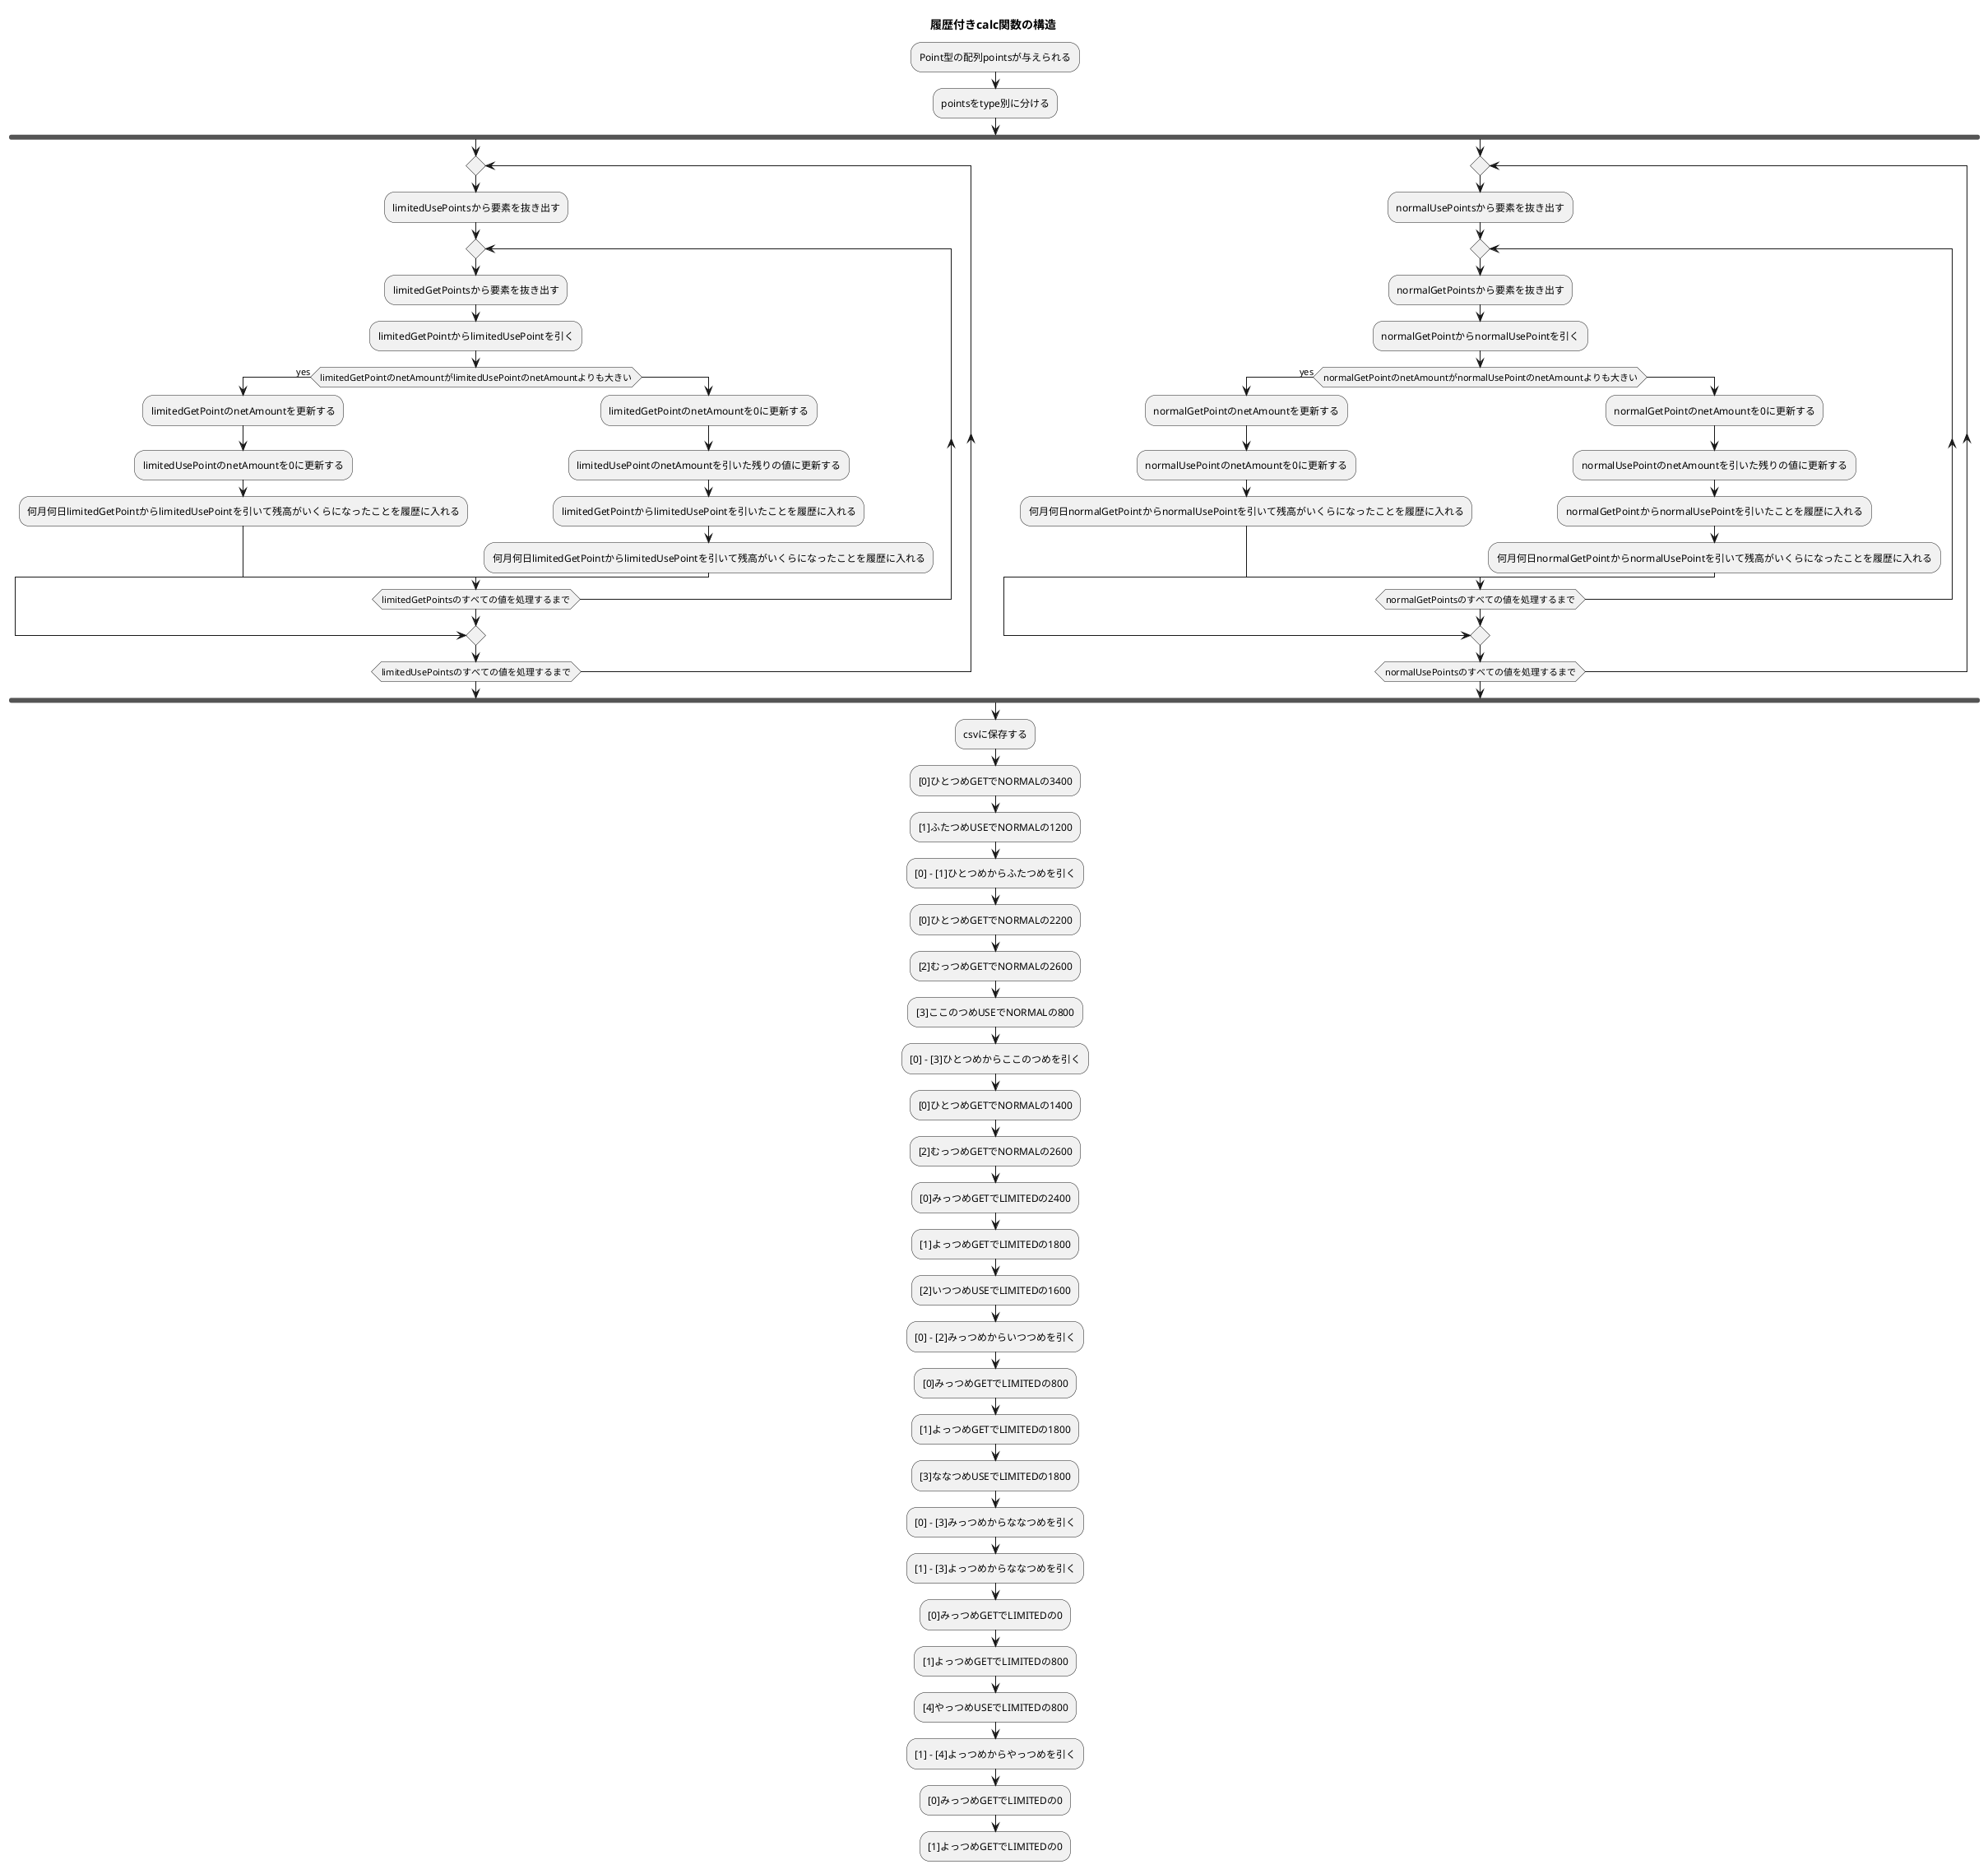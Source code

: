 @startuml

title "履歴付きcalc関数の構造"

:Point型の配列pointsが与えられる;

:pointsをtype別に分ける;

fork

  repeat
    :limitedUsePointsから要素を抜き出す;
    
    repeat
      :limitedGetPointsから要素を抜き出す;

      :limitedGetPointからlimitedUsePointを引く;
      if (limitedGetPointのnetAmountがlimitedUsePointのnetAmountよりも大きい) then (yes)
        :limitedGetPointのnetAmountを更新する;
        :limitedUsePointのnetAmountを0に更新する;
        :何月何日limitedGetPointからlimitedUsePointを引いて残高がいくらになったことを履歴に入れる;
      else
        :limitedGetPointのnetAmountを0に更新する;
        :limitedUsePointのnetAmountを引いた残りの値に更新する;
        :limitedGetPointからlimitedUsePointを引いたことを履歴に入れる;
        :何月何日limitedGetPointからlimitedUsePointを引いて残高がいくらになったことを履歴に入れる;
        break;
      endif
    repeat while(limitedGetPointsのすべての値を処理するまで)
  repeat while(limitedUsePointsのすべての値を処理するまで)
fork again

  repeat
    :normalUsePointsから要素を抜き出す;
    
    repeat
      :normalGetPointsから要素を抜き出す;

      :normalGetPointからnormalUsePointを引く;
      if (normalGetPointのnetAmountがnormalUsePointのnetAmountよりも大きい) then (yes)
        :normalGetPointのnetAmountを更新する;
        :normalUsePointのnetAmountを0に更新する;
        :何月何日normalGetPointからnormalUsePointを引いて残高がいくらになったことを履歴に入れる;
      else
        :normalGetPointのnetAmountを0に更新する;
        :normalUsePointのnetAmountを引いた残りの値に更新する;
        :normalGetPointからnormalUsePointを引いたことを履歴に入れる;
        :何月何日normalGetPointからnormalUsePointを引いて残高がいくらになったことを履歴に入れる;
        break;
      endif
    repeat while(normalGetPointsのすべての値を処理するまで)
  repeat while(normalUsePointsのすべての値を処理するまで)

end fork

:csvに保存する;

:[0]ひとつめGETでNORMALの3400;
:[1]ふたつめUSEでNORMALの1200;
:[0] - [1]ひとつめからふたつめを引く;
:[0]ひとつめGETでNORMALの2200;
:[2]むっつめGETでNORMALの2600;
:[3]ここのつめUSEでNORMALの800;
:[0] - [3]ひとつめからここのつめを引く;
:[0]ひとつめGETでNORMALの1400;
:[2]むっつめGETでNORMALの2600;

:[0]みっつめGETでLIMITEDの2400;
:[1]よっつめGETでLIMITEDの1800;
:[2]いつつめUSEでLIMITEDの1600;
:[0] - [2]みっつめからいつつめを引く;
:[0]みっつめGETでLIMITEDの800;
:[1]よっつめGETでLIMITEDの1800;
:[3]ななつめUSEでLIMITEDの1800;
:[0] - [3]みっつめからななつめを引く;
:[1] - [3]よっつめからななつめを引く;
:[0]みっつめGETでLIMITEDの0;
:[1]よっつめGETでLIMITEDの800;
:[4]やっつめUSEでLIMITEDの800;
:[1] - [4]よっつめからやっつめを引く;
:[0]みっつめGETでLIMITEDの0;
:[1]よっつめGETでLIMITEDの0;


@enduml